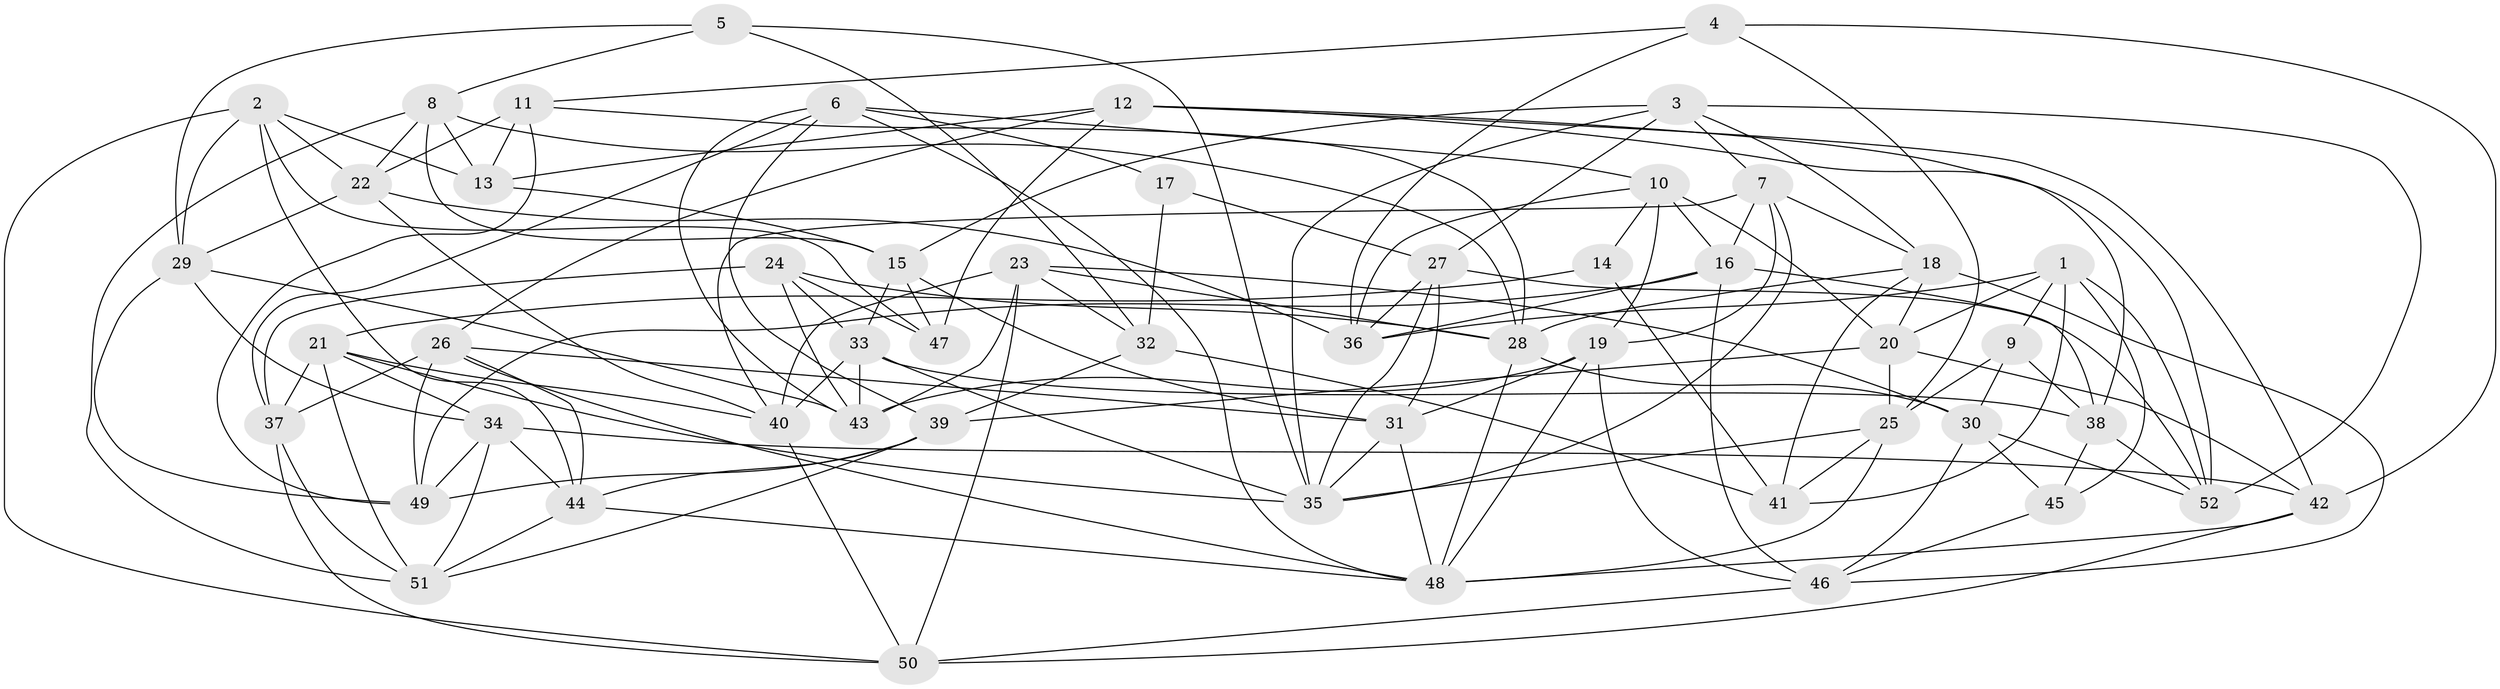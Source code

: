 // original degree distribution, {4: 1.0}
// Generated by graph-tools (version 1.1) at 2025/50/03/09/25 03:50:54]
// undirected, 52 vertices, 148 edges
graph export_dot {
graph [start="1"]
  node [color=gray90,style=filled];
  1;
  2;
  3;
  4;
  5;
  6;
  7;
  8;
  9;
  10;
  11;
  12;
  13;
  14;
  15;
  16;
  17;
  18;
  19;
  20;
  21;
  22;
  23;
  24;
  25;
  26;
  27;
  28;
  29;
  30;
  31;
  32;
  33;
  34;
  35;
  36;
  37;
  38;
  39;
  40;
  41;
  42;
  43;
  44;
  45;
  46;
  47;
  48;
  49;
  50;
  51;
  52;
  1 -- 9 [weight=1.0];
  1 -- 20 [weight=1.0];
  1 -- 36 [weight=1.0];
  1 -- 41 [weight=1.0];
  1 -- 45 [weight=1.0];
  1 -- 52 [weight=1.0];
  2 -- 13 [weight=1.0];
  2 -- 22 [weight=1.0];
  2 -- 29 [weight=1.0];
  2 -- 44 [weight=1.0];
  2 -- 47 [weight=1.0];
  2 -- 50 [weight=1.0];
  3 -- 7 [weight=1.0];
  3 -- 15 [weight=1.0];
  3 -- 18 [weight=1.0];
  3 -- 27 [weight=1.0];
  3 -- 35 [weight=1.0];
  3 -- 52 [weight=1.0];
  4 -- 11 [weight=1.0];
  4 -- 25 [weight=1.0];
  4 -- 36 [weight=1.0];
  4 -- 42 [weight=1.0];
  5 -- 8 [weight=1.0];
  5 -- 29 [weight=1.0];
  5 -- 32 [weight=1.0];
  5 -- 35 [weight=1.0];
  6 -- 10 [weight=1.0];
  6 -- 17 [weight=1.0];
  6 -- 37 [weight=1.0];
  6 -- 39 [weight=1.0];
  6 -- 43 [weight=1.0];
  6 -- 48 [weight=1.0];
  7 -- 16 [weight=1.0];
  7 -- 18 [weight=1.0];
  7 -- 19 [weight=1.0];
  7 -- 35 [weight=1.0];
  7 -- 40 [weight=1.0];
  8 -- 13 [weight=1.0];
  8 -- 15 [weight=1.0];
  8 -- 22 [weight=1.0];
  8 -- 28 [weight=1.0];
  8 -- 51 [weight=1.0];
  9 -- 25 [weight=1.0];
  9 -- 30 [weight=1.0];
  9 -- 38 [weight=1.0];
  10 -- 14 [weight=1.0];
  10 -- 16 [weight=1.0];
  10 -- 19 [weight=1.0];
  10 -- 20 [weight=1.0];
  10 -- 36 [weight=1.0];
  11 -- 13 [weight=2.0];
  11 -- 22 [weight=1.0];
  11 -- 28 [weight=1.0];
  11 -- 49 [weight=1.0];
  12 -- 13 [weight=1.0];
  12 -- 26 [weight=1.0];
  12 -- 38 [weight=1.0];
  12 -- 42 [weight=1.0];
  12 -- 47 [weight=1.0];
  12 -- 52 [weight=1.0];
  13 -- 15 [weight=1.0];
  14 -- 21 [weight=1.0];
  14 -- 41 [weight=2.0];
  15 -- 31 [weight=1.0];
  15 -- 33 [weight=1.0];
  15 -- 47 [weight=1.0];
  16 -- 36 [weight=1.0];
  16 -- 38 [weight=1.0];
  16 -- 46 [weight=1.0];
  16 -- 49 [weight=1.0];
  17 -- 27 [weight=1.0];
  17 -- 32 [weight=2.0];
  18 -- 20 [weight=1.0];
  18 -- 28 [weight=1.0];
  18 -- 41 [weight=1.0];
  18 -- 46 [weight=1.0];
  19 -- 31 [weight=1.0];
  19 -- 43 [weight=1.0];
  19 -- 46 [weight=1.0];
  19 -- 48 [weight=1.0];
  20 -- 25 [weight=1.0];
  20 -- 39 [weight=1.0];
  20 -- 42 [weight=1.0];
  21 -- 34 [weight=1.0];
  21 -- 35 [weight=1.0];
  21 -- 37 [weight=1.0];
  21 -- 40 [weight=1.0];
  21 -- 51 [weight=1.0];
  22 -- 29 [weight=1.0];
  22 -- 36 [weight=1.0];
  22 -- 40 [weight=1.0];
  23 -- 28 [weight=1.0];
  23 -- 30 [weight=1.0];
  23 -- 32 [weight=1.0];
  23 -- 40 [weight=1.0];
  23 -- 43 [weight=1.0];
  23 -- 50 [weight=1.0];
  24 -- 28 [weight=2.0];
  24 -- 33 [weight=1.0];
  24 -- 37 [weight=1.0];
  24 -- 43 [weight=1.0];
  24 -- 47 [weight=1.0];
  25 -- 35 [weight=1.0];
  25 -- 41 [weight=1.0];
  25 -- 48 [weight=1.0];
  26 -- 31 [weight=1.0];
  26 -- 37 [weight=1.0];
  26 -- 44 [weight=1.0];
  26 -- 48 [weight=1.0];
  26 -- 49 [weight=1.0];
  27 -- 31 [weight=1.0];
  27 -- 35 [weight=1.0];
  27 -- 36 [weight=1.0];
  27 -- 52 [weight=1.0];
  28 -- 30 [weight=1.0];
  28 -- 48 [weight=1.0];
  29 -- 34 [weight=1.0];
  29 -- 43 [weight=1.0];
  29 -- 49 [weight=1.0];
  30 -- 45 [weight=1.0];
  30 -- 46 [weight=1.0];
  30 -- 52 [weight=1.0];
  31 -- 35 [weight=1.0];
  31 -- 48 [weight=1.0];
  32 -- 39 [weight=1.0];
  32 -- 41 [weight=1.0];
  33 -- 35 [weight=1.0];
  33 -- 38 [weight=1.0];
  33 -- 40 [weight=1.0];
  33 -- 43 [weight=1.0];
  34 -- 42 [weight=1.0];
  34 -- 44 [weight=1.0];
  34 -- 49 [weight=1.0];
  34 -- 51 [weight=1.0];
  37 -- 50 [weight=1.0];
  37 -- 51 [weight=1.0];
  38 -- 45 [weight=1.0];
  38 -- 52 [weight=1.0];
  39 -- 44 [weight=1.0];
  39 -- 49 [weight=1.0];
  39 -- 51 [weight=1.0];
  40 -- 50 [weight=1.0];
  42 -- 48 [weight=1.0];
  42 -- 50 [weight=1.0];
  44 -- 48 [weight=1.0];
  44 -- 51 [weight=1.0];
  45 -- 46 [weight=1.0];
  46 -- 50 [weight=1.0];
}
